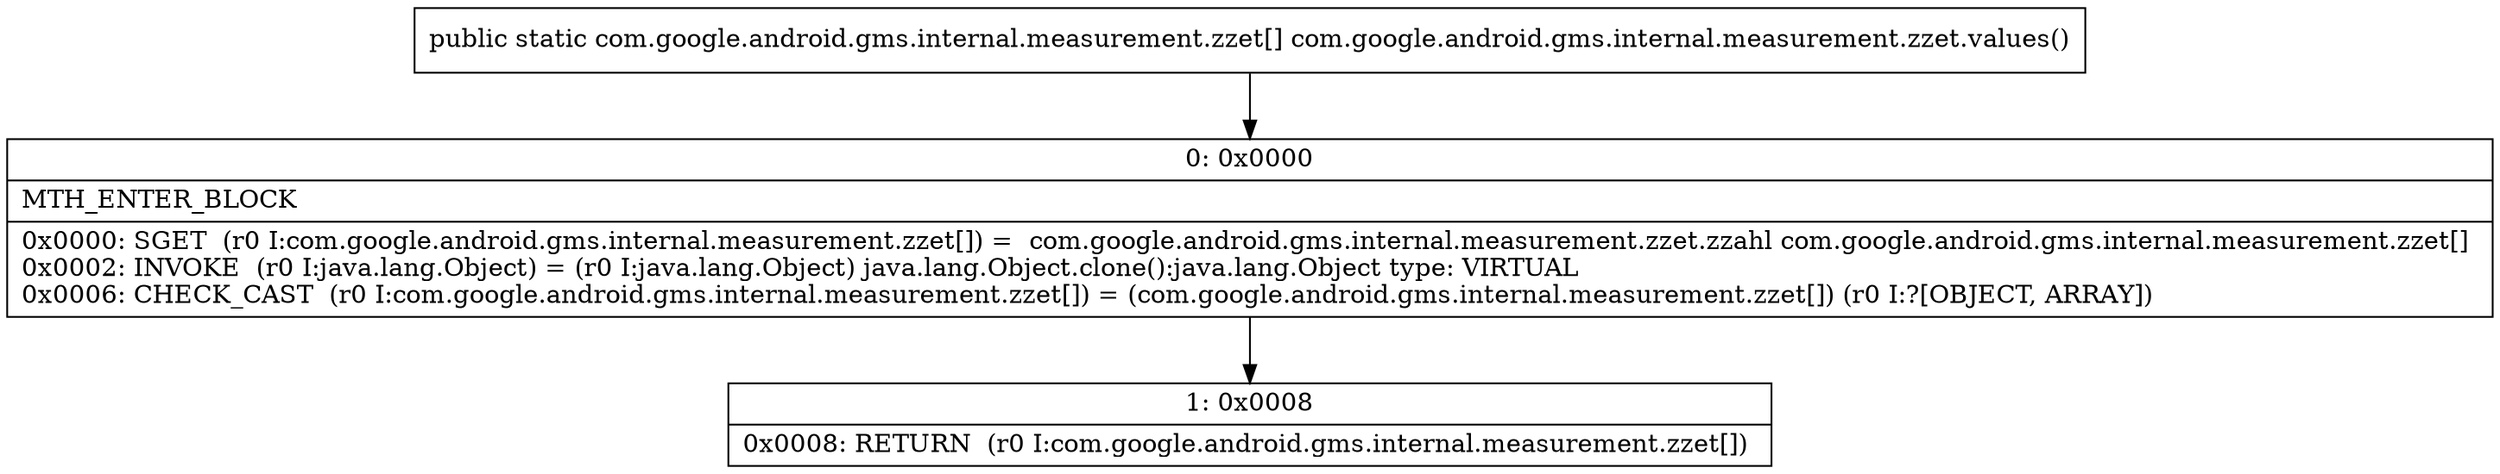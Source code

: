 digraph "CFG forcom.google.android.gms.internal.measurement.zzet.values()[Lcom\/google\/android\/gms\/internal\/measurement\/zzet;" {
Node_0 [shape=record,label="{0\:\ 0x0000|MTH_ENTER_BLOCK\l|0x0000: SGET  (r0 I:com.google.android.gms.internal.measurement.zzet[]) =  com.google.android.gms.internal.measurement.zzet.zzahl com.google.android.gms.internal.measurement.zzet[] \l0x0002: INVOKE  (r0 I:java.lang.Object) = (r0 I:java.lang.Object) java.lang.Object.clone():java.lang.Object type: VIRTUAL \l0x0006: CHECK_CAST  (r0 I:com.google.android.gms.internal.measurement.zzet[]) = (com.google.android.gms.internal.measurement.zzet[]) (r0 I:?[OBJECT, ARRAY]) \l}"];
Node_1 [shape=record,label="{1\:\ 0x0008|0x0008: RETURN  (r0 I:com.google.android.gms.internal.measurement.zzet[]) \l}"];
MethodNode[shape=record,label="{public static com.google.android.gms.internal.measurement.zzet[] com.google.android.gms.internal.measurement.zzet.values() }"];
MethodNode -> Node_0;
Node_0 -> Node_1;
}

